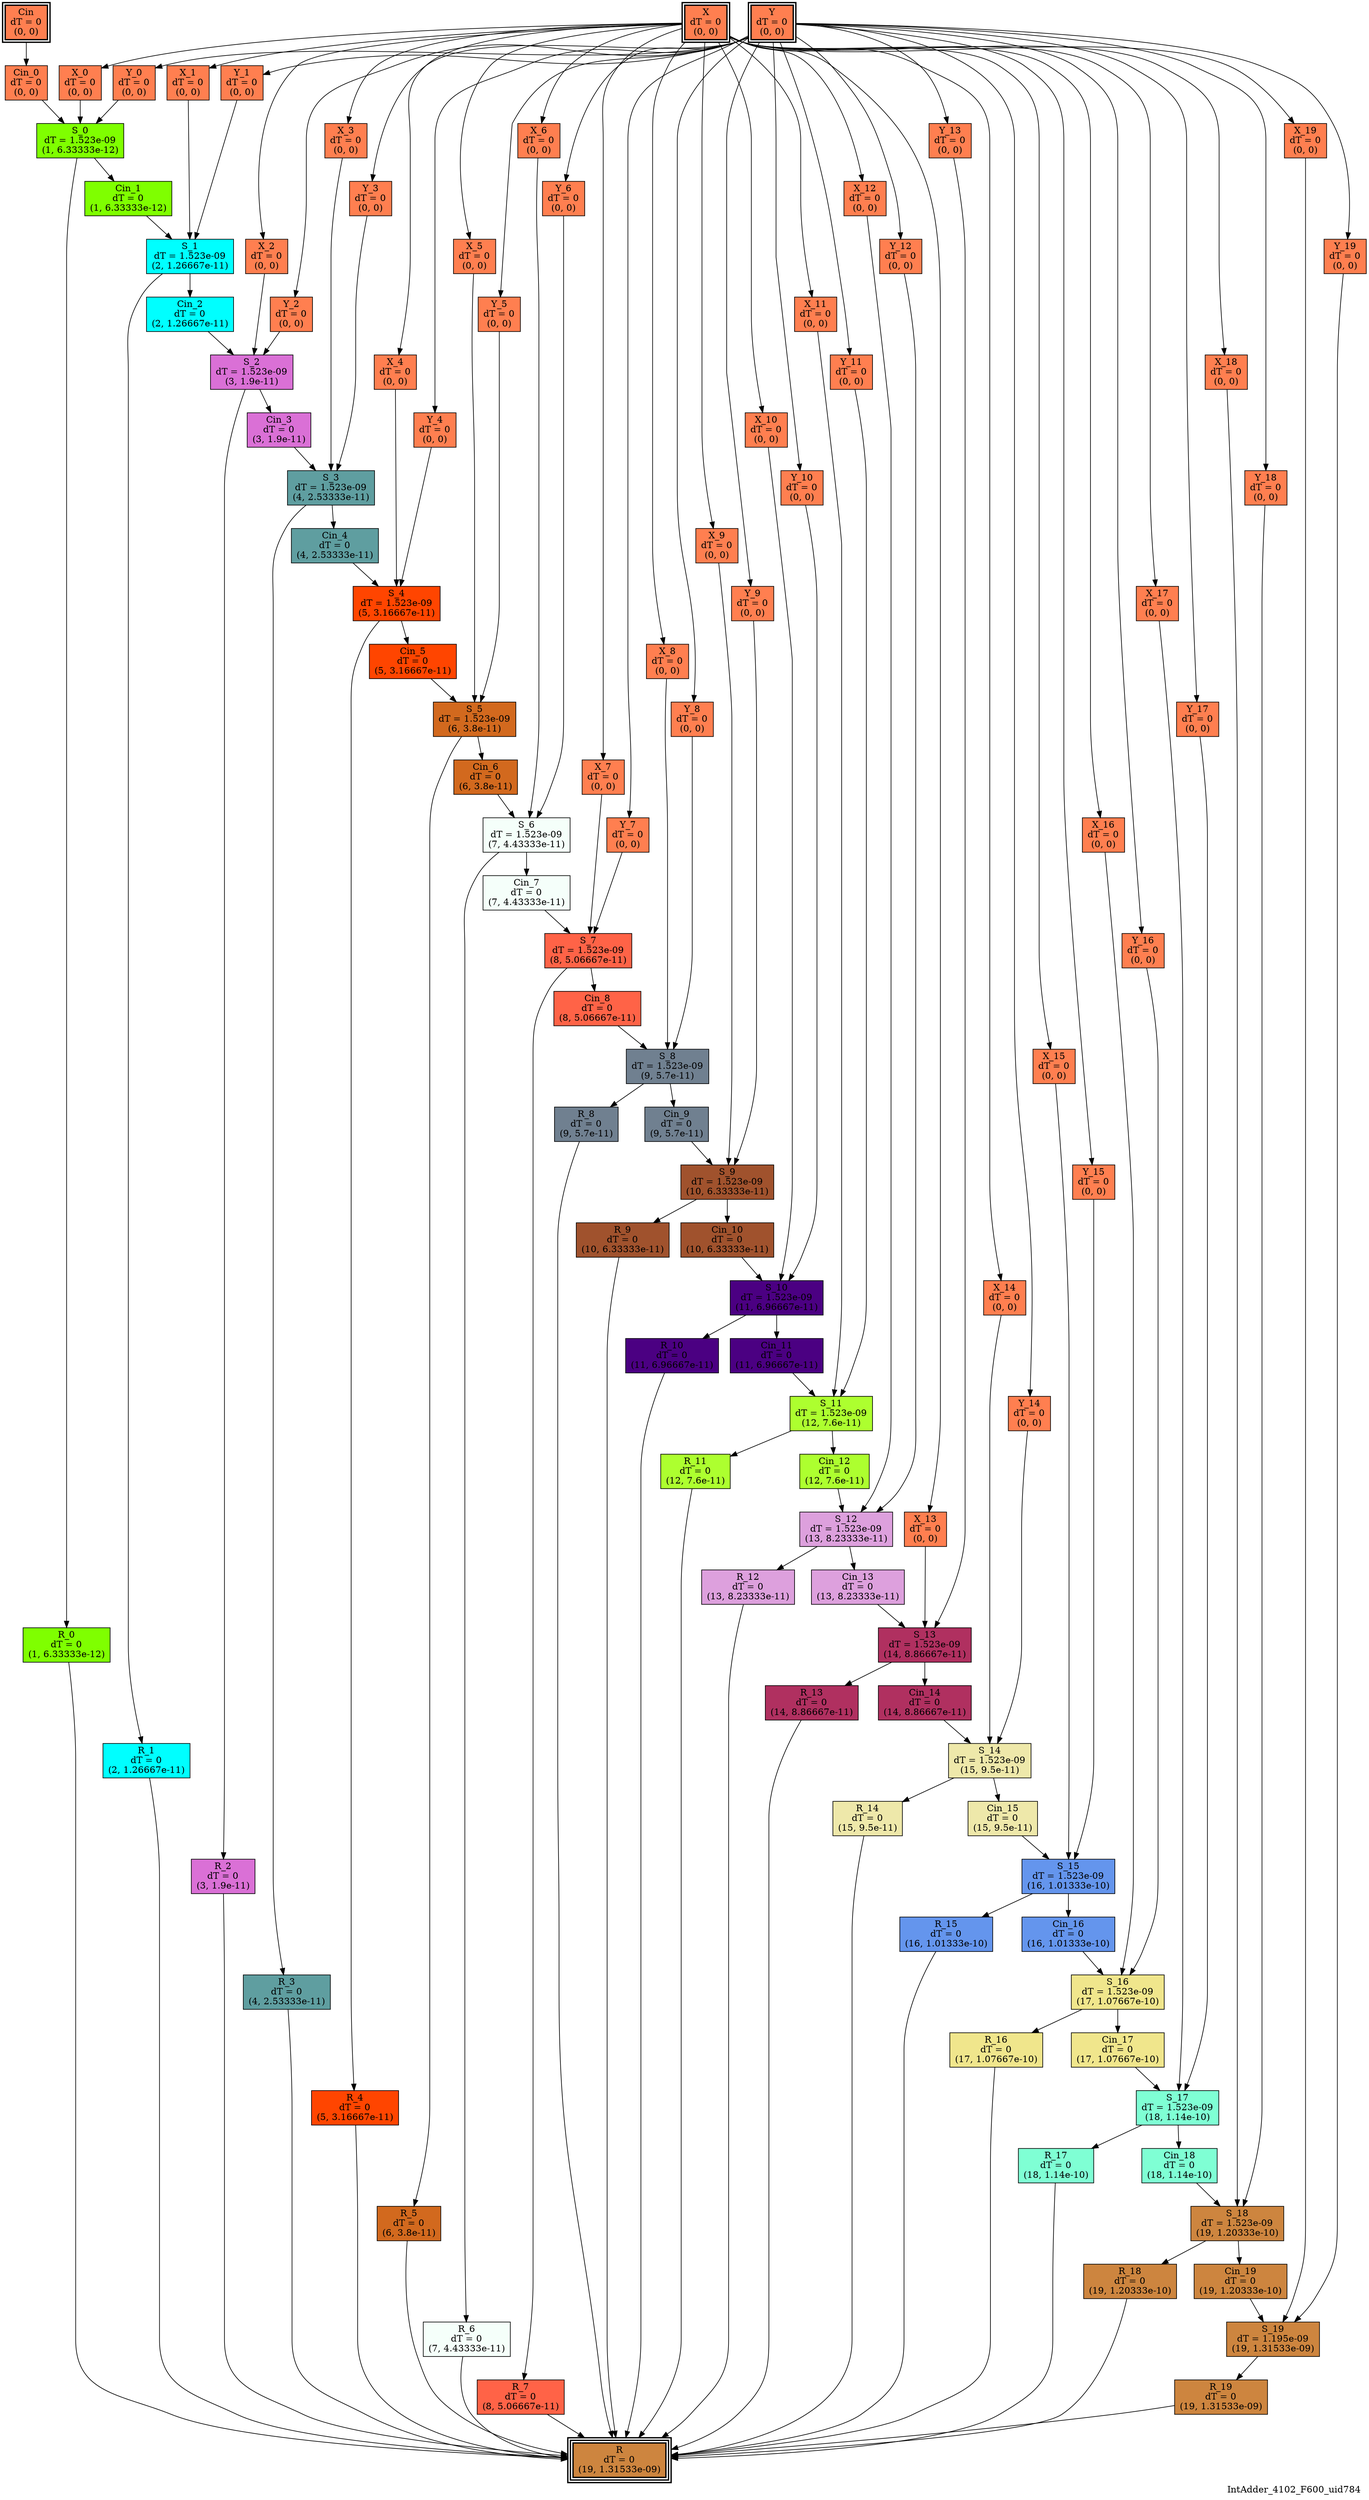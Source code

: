 digraph IntAdder_4102_F600_uid784
{
	//graph drawing options
	label=IntAdder_4102_F600_uid784;
	labelloc=bottom;
	labeljust=right;
	ratio=auto;
	nodesep=0.25;
	ranksep=0.5;

	//input/output signals of operator IntAdder_4102_F600_uid784
	X__IntAdder_4102_F600_uid784 [ label="X\ndT = 0\n(0, 0)", shape=box, color=black, style="bold, filled", fillcolor=coral, peripheries=2 ];
	Y__IntAdder_4102_F600_uid784 [ label="Y\ndT = 0\n(0, 0)", shape=box, color=black, style="bold, filled", fillcolor=coral, peripheries=2 ];
	Cin__IntAdder_4102_F600_uid784 [ label="Cin\ndT = 0\n(0, 0)", shape=box, color=black, style="bold, filled", fillcolor=coral, peripheries=2 ];
	R__IntAdder_4102_F600_uid784 [ label="R\ndT = 0\n(19, 1.31533e-09)", shape=box, color=black, style="bold, filled", fillcolor=peru, peripheries=3 ];
	{rank=same X__IntAdder_4102_F600_uid784, Y__IntAdder_4102_F600_uid784, Cin__IntAdder_4102_F600_uid784};
	{rank=same R__IntAdder_4102_F600_uid784};
	//internal signals of operator IntAdder_4102_F600_uid784
	Cin_0__IntAdder_4102_F600_uid784 [ label="Cin_0\ndT = 0\n(0, 0)", shape=box, color=black, style=filled, fillcolor=coral, peripheries=1 ];
	X_0__IntAdder_4102_F600_uid784 [ label="X_0\ndT = 0\n(0, 0)", shape=box, color=black, style=filled, fillcolor=coral, peripheries=1 ];
	Y_0__IntAdder_4102_F600_uid784 [ label="Y_0\ndT = 0\n(0, 0)", shape=box, color=black, style=filled, fillcolor=coral, peripheries=1 ];
	S_0__IntAdder_4102_F600_uid784 [ label="S_0\ndT = 1.523e-09\n(1, 6.33333e-12)", shape=box, color=black, style=filled, fillcolor=chartreuse, peripheries=1 ];
	R_0__IntAdder_4102_F600_uid784 [ label="R_0\ndT = 0\n(1, 6.33333e-12)", shape=box, color=black, style=filled, fillcolor=chartreuse, peripheries=1 ];
	Cin_1__IntAdder_4102_F600_uid784 [ label="Cin_1\ndT = 0\n(1, 6.33333e-12)", shape=box, color=black, style=filled, fillcolor=chartreuse, peripheries=1 ];
	X_1__IntAdder_4102_F600_uid784 [ label="X_1\ndT = 0\n(0, 0)", shape=box, color=black, style=filled, fillcolor=coral, peripheries=1 ];
	Y_1__IntAdder_4102_F600_uid784 [ label="Y_1\ndT = 0\n(0, 0)", shape=box, color=black, style=filled, fillcolor=coral, peripheries=1 ];
	S_1__IntAdder_4102_F600_uid784 [ label="S_1\ndT = 1.523e-09\n(2, 1.26667e-11)", shape=box, color=black, style=filled, fillcolor=cyan, peripheries=1 ];
	R_1__IntAdder_4102_F600_uid784 [ label="R_1\ndT = 0\n(2, 1.26667e-11)", shape=box, color=black, style=filled, fillcolor=cyan, peripheries=1 ];
	Cin_2__IntAdder_4102_F600_uid784 [ label="Cin_2\ndT = 0\n(2, 1.26667e-11)", shape=box, color=black, style=filled, fillcolor=cyan, peripheries=1 ];
	X_2__IntAdder_4102_F600_uid784 [ label="X_2\ndT = 0\n(0, 0)", shape=box, color=black, style=filled, fillcolor=coral, peripheries=1 ];
	Y_2__IntAdder_4102_F600_uid784 [ label="Y_2\ndT = 0\n(0, 0)", shape=box, color=black, style=filled, fillcolor=coral, peripheries=1 ];
	S_2__IntAdder_4102_F600_uid784 [ label="S_2\ndT = 1.523e-09\n(3, 1.9e-11)", shape=box, color=black, style=filled, fillcolor=orchid, peripheries=1 ];
	R_2__IntAdder_4102_F600_uid784 [ label="R_2\ndT = 0\n(3, 1.9e-11)", shape=box, color=black, style=filled, fillcolor=orchid, peripheries=1 ];
	Cin_3__IntAdder_4102_F600_uid784 [ label="Cin_3\ndT = 0\n(3, 1.9e-11)", shape=box, color=black, style=filled, fillcolor=orchid, peripheries=1 ];
	X_3__IntAdder_4102_F600_uid784 [ label="X_3\ndT = 0\n(0, 0)", shape=box, color=black, style=filled, fillcolor=coral, peripheries=1 ];
	Y_3__IntAdder_4102_F600_uid784 [ label="Y_3\ndT = 0\n(0, 0)", shape=box, color=black, style=filled, fillcolor=coral, peripheries=1 ];
	S_3__IntAdder_4102_F600_uid784 [ label="S_3\ndT = 1.523e-09\n(4, 2.53333e-11)", shape=box, color=black, style=filled, fillcolor=cadetblue, peripheries=1 ];
	R_3__IntAdder_4102_F600_uid784 [ label="R_3\ndT = 0\n(4, 2.53333e-11)", shape=box, color=black, style=filled, fillcolor=cadetblue, peripheries=1 ];
	Cin_4__IntAdder_4102_F600_uid784 [ label="Cin_4\ndT = 0\n(4, 2.53333e-11)", shape=box, color=black, style=filled, fillcolor=cadetblue, peripheries=1 ];
	X_4__IntAdder_4102_F600_uid784 [ label="X_4\ndT = 0\n(0, 0)", shape=box, color=black, style=filled, fillcolor=coral, peripheries=1 ];
	Y_4__IntAdder_4102_F600_uid784 [ label="Y_4\ndT = 0\n(0, 0)", shape=box, color=black, style=filled, fillcolor=coral, peripheries=1 ];
	S_4__IntAdder_4102_F600_uid784 [ label="S_4\ndT = 1.523e-09\n(5, 3.16667e-11)", shape=box, color=black, style=filled, fillcolor=orangered, peripheries=1 ];
	R_4__IntAdder_4102_F600_uid784 [ label="R_4\ndT = 0\n(5, 3.16667e-11)", shape=box, color=black, style=filled, fillcolor=orangered, peripheries=1 ];
	Cin_5__IntAdder_4102_F600_uid784 [ label="Cin_5\ndT = 0\n(5, 3.16667e-11)", shape=box, color=black, style=filled, fillcolor=orangered, peripheries=1 ];
	X_5__IntAdder_4102_F600_uid784 [ label="X_5\ndT = 0\n(0, 0)", shape=box, color=black, style=filled, fillcolor=coral, peripheries=1 ];
	Y_5__IntAdder_4102_F600_uid784 [ label="Y_5\ndT = 0\n(0, 0)", shape=box, color=black, style=filled, fillcolor=coral, peripheries=1 ];
	S_5__IntAdder_4102_F600_uid784 [ label="S_5\ndT = 1.523e-09\n(6, 3.8e-11)", shape=box, color=black, style=filled, fillcolor=chocolate, peripheries=1 ];
	R_5__IntAdder_4102_F600_uid784 [ label="R_5\ndT = 0\n(6, 3.8e-11)", shape=box, color=black, style=filled, fillcolor=chocolate, peripheries=1 ];
	Cin_6__IntAdder_4102_F600_uid784 [ label="Cin_6\ndT = 0\n(6, 3.8e-11)", shape=box, color=black, style=filled, fillcolor=chocolate, peripheries=1 ];
	X_6__IntAdder_4102_F600_uid784 [ label="X_6\ndT = 0\n(0, 0)", shape=box, color=black, style=filled, fillcolor=coral, peripheries=1 ];
	Y_6__IntAdder_4102_F600_uid784 [ label="Y_6\ndT = 0\n(0, 0)", shape=box, color=black, style=filled, fillcolor=coral, peripheries=1 ];
	S_6__IntAdder_4102_F600_uid784 [ label="S_6\ndT = 1.523e-09\n(7, 4.43333e-11)", shape=box, color=black, style=filled, fillcolor=mintcream, peripheries=1 ];
	R_6__IntAdder_4102_F600_uid784 [ label="R_6\ndT = 0\n(7, 4.43333e-11)", shape=box, color=black, style=filled, fillcolor=mintcream, peripheries=1 ];
	Cin_7__IntAdder_4102_F600_uid784 [ label="Cin_7\ndT = 0\n(7, 4.43333e-11)", shape=box, color=black, style=filled, fillcolor=mintcream, peripheries=1 ];
	X_7__IntAdder_4102_F600_uid784 [ label="X_7\ndT = 0\n(0, 0)", shape=box, color=black, style=filled, fillcolor=coral, peripheries=1 ];
	Y_7__IntAdder_4102_F600_uid784 [ label="Y_7\ndT = 0\n(0, 0)", shape=box, color=black, style=filled, fillcolor=coral, peripheries=1 ];
	S_7__IntAdder_4102_F600_uid784 [ label="S_7\ndT = 1.523e-09\n(8, 5.06667e-11)", shape=box, color=black, style=filled, fillcolor=tomato, peripheries=1 ];
	R_7__IntAdder_4102_F600_uid784 [ label="R_7\ndT = 0\n(8, 5.06667e-11)", shape=box, color=black, style=filled, fillcolor=tomato, peripheries=1 ];
	Cin_8__IntAdder_4102_F600_uid784 [ label="Cin_8\ndT = 0\n(8, 5.06667e-11)", shape=box, color=black, style=filled, fillcolor=tomato, peripheries=1 ];
	X_8__IntAdder_4102_F600_uid784 [ label="X_8\ndT = 0\n(0, 0)", shape=box, color=black, style=filled, fillcolor=coral, peripheries=1 ];
	Y_8__IntAdder_4102_F600_uid784 [ label="Y_8\ndT = 0\n(0, 0)", shape=box, color=black, style=filled, fillcolor=coral, peripheries=1 ];
	S_8__IntAdder_4102_F600_uid784 [ label="S_8\ndT = 1.523e-09\n(9, 5.7e-11)", shape=box, color=black, style=filled, fillcolor=slategray, peripheries=1 ];
	R_8__IntAdder_4102_F600_uid784 [ label="R_8\ndT = 0\n(9, 5.7e-11)", shape=box, color=black, style=filled, fillcolor=slategray, peripheries=1 ];
	Cin_9__IntAdder_4102_F600_uid784 [ label="Cin_9\ndT = 0\n(9, 5.7e-11)", shape=box, color=black, style=filled, fillcolor=slategray, peripheries=1 ];
	X_9__IntAdder_4102_F600_uid784 [ label="X_9\ndT = 0\n(0, 0)", shape=box, color=black, style=filled, fillcolor=coral, peripheries=1 ];
	Y_9__IntAdder_4102_F600_uid784 [ label="Y_9\ndT = 0\n(0, 0)", shape=box, color=black, style=filled, fillcolor=coral, peripheries=1 ];
	S_9__IntAdder_4102_F600_uid784 [ label="S_9\ndT = 1.523e-09\n(10, 6.33333e-11)", shape=box, color=black, style=filled, fillcolor=sienna, peripheries=1 ];
	R_9__IntAdder_4102_F600_uid784 [ label="R_9\ndT = 0\n(10, 6.33333e-11)", shape=box, color=black, style=filled, fillcolor=sienna, peripheries=1 ];
	Cin_10__IntAdder_4102_F600_uid784 [ label="Cin_10\ndT = 0\n(10, 6.33333e-11)", shape=box, color=black, style=filled, fillcolor=sienna, peripheries=1 ];
	X_10__IntAdder_4102_F600_uid784 [ label="X_10\ndT = 0\n(0, 0)", shape=box, color=black, style=filled, fillcolor=coral, peripheries=1 ];
	Y_10__IntAdder_4102_F600_uid784 [ label="Y_10\ndT = 0\n(0, 0)", shape=box, color=black, style=filled, fillcolor=coral, peripheries=1 ];
	S_10__IntAdder_4102_F600_uid784 [ label="S_10\ndT = 1.523e-09\n(11, 6.96667e-11)", shape=box, color=black, style=filled, fillcolor=indigo, peripheries=1 ];
	R_10__IntAdder_4102_F600_uid784 [ label="R_10\ndT = 0\n(11, 6.96667e-11)", shape=box, color=black, style=filled, fillcolor=indigo, peripheries=1 ];
	Cin_11__IntAdder_4102_F600_uid784 [ label="Cin_11\ndT = 0\n(11, 6.96667e-11)", shape=box, color=black, style=filled, fillcolor=indigo, peripheries=1 ];
	X_11__IntAdder_4102_F600_uid784 [ label="X_11\ndT = 0\n(0, 0)", shape=box, color=black, style=filled, fillcolor=coral, peripheries=1 ];
	Y_11__IntAdder_4102_F600_uid784 [ label="Y_11\ndT = 0\n(0, 0)", shape=box, color=black, style=filled, fillcolor=coral, peripheries=1 ];
	S_11__IntAdder_4102_F600_uid784 [ label="S_11\ndT = 1.523e-09\n(12, 7.6e-11)", shape=box, color=black, style=filled, fillcolor=greenyellow, peripheries=1 ];
	R_11__IntAdder_4102_F600_uid784 [ label="R_11\ndT = 0\n(12, 7.6e-11)", shape=box, color=black, style=filled, fillcolor=greenyellow, peripheries=1 ];
	Cin_12__IntAdder_4102_F600_uid784 [ label="Cin_12\ndT = 0\n(12, 7.6e-11)", shape=box, color=black, style=filled, fillcolor=greenyellow, peripheries=1 ];
	X_12__IntAdder_4102_F600_uid784 [ label="X_12\ndT = 0\n(0, 0)", shape=box, color=black, style=filled, fillcolor=coral, peripheries=1 ];
	Y_12__IntAdder_4102_F600_uid784 [ label="Y_12\ndT = 0\n(0, 0)", shape=box, color=black, style=filled, fillcolor=coral, peripheries=1 ];
	S_12__IntAdder_4102_F600_uid784 [ label="S_12\ndT = 1.523e-09\n(13, 8.23333e-11)", shape=box, color=black, style=filled, fillcolor=plum, peripheries=1 ];
	R_12__IntAdder_4102_F600_uid784 [ label="R_12\ndT = 0\n(13, 8.23333e-11)", shape=box, color=black, style=filled, fillcolor=plum, peripheries=1 ];
	Cin_13__IntAdder_4102_F600_uid784 [ label="Cin_13\ndT = 0\n(13, 8.23333e-11)", shape=box, color=black, style=filled, fillcolor=plum, peripheries=1 ];
	X_13__IntAdder_4102_F600_uid784 [ label="X_13\ndT = 0\n(0, 0)", shape=box, color=black, style=filled, fillcolor=coral, peripheries=1 ];
	Y_13__IntAdder_4102_F600_uid784 [ label="Y_13\ndT = 0\n(0, 0)", shape=box, color=black, style=filled, fillcolor=coral, peripheries=1 ];
	S_13__IntAdder_4102_F600_uid784 [ label="S_13\ndT = 1.523e-09\n(14, 8.86667e-11)", shape=box, color=black, style=filled, fillcolor=maroon, peripheries=1 ];
	R_13__IntAdder_4102_F600_uid784 [ label="R_13\ndT = 0\n(14, 8.86667e-11)", shape=box, color=black, style=filled, fillcolor=maroon, peripheries=1 ];
	Cin_14__IntAdder_4102_F600_uid784 [ label="Cin_14\ndT = 0\n(14, 8.86667e-11)", shape=box, color=black, style=filled, fillcolor=maroon, peripheries=1 ];
	X_14__IntAdder_4102_F600_uid784 [ label="X_14\ndT = 0\n(0, 0)", shape=box, color=black, style=filled, fillcolor=coral, peripheries=1 ];
	Y_14__IntAdder_4102_F600_uid784 [ label="Y_14\ndT = 0\n(0, 0)", shape=box, color=black, style=filled, fillcolor=coral, peripheries=1 ];
	S_14__IntAdder_4102_F600_uid784 [ label="S_14\ndT = 1.523e-09\n(15, 9.5e-11)", shape=box, color=black, style=filled, fillcolor=palegoldenrod, peripheries=1 ];
	R_14__IntAdder_4102_F600_uid784 [ label="R_14\ndT = 0\n(15, 9.5e-11)", shape=box, color=black, style=filled, fillcolor=palegoldenrod, peripheries=1 ];
	Cin_15__IntAdder_4102_F600_uid784 [ label="Cin_15\ndT = 0\n(15, 9.5e-11)", shape=box, color=black, style=filled, fillcolor=palegoldenrod, peripheries=1 ];
	X_15__IntAdder_4102_F600_uid784 [ label="X_15\ndT = 0\n(0, 0)", shape=box, color=black, style=filled, fillcolor=coral, peripheries=1 ];
	Y_15__IntAdder_4102_F600_uid784 [ label="Y_15\ndT = 0\n(0, 0)", shape=box, color=black, style=filled, fillcolor=coral, peripheries=1 ];
	S_15__IntAdder_4102_F600_uid784 [ label="S_15\ndT = 1.523e-09\n(16, 1.01333e-10)", shape=box, color=black, style=filled, fillcolor=cornflowerblue, peripheries=1 ];
	R_15__IntAdder_4102_F600_uid784 [ label="R_15\ndT = 0\n(16, 1.01333e-10)", shape=box, color=black, style=filled, fillcolor=cornflowerblue, peripheries=1 ];
	Cin_16__IntAdder_4102_F600_uid784 [ label="Cin_16\ndT = 0\n(16, 1.01333e-10)", shape=box, color=black, style=filled, fillcolor=cornflowerblue, peripheries=1 ];
	X_16__IntAdder_4102_F600_uid784 [ label="X_16\ndT = 0\n(0, 0)", shape=box, color=black, style=filled, fillcolor=coral, peripheries=1 ];
	Y_16__IntAdder_4102_F600_uid784 [ label="Y_16\ndT = 0\n(0, 0)", shape=box, color=black, style=filled, fillcolor=coral, peripheries=1 ];
	S_16__IntAdder_4102_F600_uid784 [ label="S_16\ndT = 1.523e-09\n(17, 1.07667e-10)", shape=box, color=black, style=filled, fillcolor=khaki, peripheries=1 ];
	R_16__IntAdder_4102_F600_uid784 [ label="R_16\ndT = 0\n(17, 1.07667e-10)", shape=box, color=black, style=filled, fillcolor=khaki, peripheries=1 ];
	Cin_17__IntAdder_4102_F600_uid784 [ label="Cin_17\ndT = 0\n(17, 1.07667e-10)", shape=box, color=black, style=filled, fillcolor=khaki, peripheries=1 ];
	X_17__IntAdder_4102_F600_uid784 [ label="X_17\ndT = 0\n(0, 0)", shape=box, color=black, style=filled, fillcolor=coral, peripheries=1 ];
	Y_17__IntAdder_4102_F600_uid784 [ label="Y_17\ndT = 0\n(0, 0)", shape=box, color=black, style=filled, fillcolor=coral, peripheries=1 ];
	S_17__IntAdder_4102_F600_uid784 [ label="S_17\ndT = 1.523e-09\n(18, 1.14e-10)", shape=box, color=black, style=filled, fillcolor=aquamarine, peripheries=1 ];
	R_17__IntAdder_4102_F600_uid784 [ label="R_17\ndT = 0\n(18, 1.14e-10)", shape=box, color=black, style=filled, fillcolor=aquamarine, peripheries=1 ];
	Cin_18__IntAdder_4102_F600_uid784 [ label="Cin_18\ndT = 0\n(18, 1.14e-10)", shape=box, color=black, style=filled, fillcolor=aquamarine, peripheries=1 ];
	X_18__IntAdder_4102_F600_uid784 [ label="X_18\ndT = 0\n(0, 0)", shape=box, color=black, style=filled, fillcolor=coral, peripheries=1 ];
	Y_18__IntAdder_4102_F600_uid784 [ label="Y_18\ndT = 0\n(0, 0)", shape=box, color=black, style=filled, fillcolor=coral, peripheries=1 ];
	S_18__IntAdder_4102_F600_uid784 [ label="S_18\ndT = 1.523e-09\n(19, 1.20333e-10)", shape=box, color=black, style=filled, fillcolor=peru, peripheries=1 ];
	R_18__IntAdder_4102_F600_uid784 [ label="R_18\ndT = 0\n(19, 1.20333e-10)", shape=box, color=black, style=filled, fillcolor=peru, peripheries=1 ];
	Cin_19__IntAdder_4102_F600_uid784 [ label="Cin_19\ndT = 0\n(19, 1.20333e-10)", shape=box, color=black, style=filled, fillcolor=peru, peripheries=1 ];
	X_19__IntAdder_4102_F600_uid784 [ label="X_19\ndT = 0\n(0, 0)", shape=box, color=black, style=filled, fillcolor=coral, peripheries=1 ];
	Y_19__IntAdder_4102_F600_uid784 [ label="Y_19\ndT = 0\n(0, 0)", shape=box, color=black, style=filled, fillcolor=coral, peripheries=1 ];
	S_19__IntAdder_4102_F600_uid784 [ label="S_19\ndT = 1.195e-09\n(19, 1.31533e-09)", shape=box, color=black, style=filled, fillcolor=peru, peripheries=1 ];
	R_19__IntAdder_4102_F600_uid784 [ label="R_19\ndT = 0\n(19, 1.31533e-09)", shape=box, color=black, style=filled, fillcolor=peru, peripheries=1 ];

	//subcomponents of operator IntAdder_4102_F600_uid784

	//input and internal signal connections of operator IntAdder_4102_F600_uid784
	X__IntAdder_4102_F600_uid784 -> X_0__IntAdder_4102_F600_uid784 [ arrowhead=normal, arrowsize=1.0, arrowtail=normal, color=black, dir=forward  ];
	X__IntAdder_4102_F600_uid784 -> X_1__IntAdder_4102_F600_uid784 [ arrowhead=normal, arrowsize=1.0, arrowtail=normal, color=black, dir=forward  ];
	X__IntAdder_4102_F600_uid784 -> X_2__IntAdder_4102_F600_uid784 [ arrowhead=normal, arrowsize=1.0, arrowtail=normal, color=black, dir=forward  ];
	X__IntAdder_4102_F600_uid784 -> X_3__IntAdder_4102_F600_uid784 [ arrowhead=normal, arrowsize=1.0, arrowtail=normal, color=black, dir=forward  ];
	X__IntAdder_4102_F600_uid784 -> X_4__IntAdder_4102_F600_uid784 [ arrowhead=normal, arrowsize=1.0, arrowtail=normal, color=black, dir=forward  ];
	X__IntAdder_4102_F600_uid784 -> X_5__IntAdder_4102_F600_uid784 [ arrowhead=normal, arrowsize=1.0, arrowtail=normal, color=black, dir=forward  ];
	X__IntAdder_4102_F600_uid784 -> X_6__IntAdder_4102_F600_uid784 [ arrowhead=normal, arrowsize=1.0, arrowtail=normal, color=black, dir=forward  ];
	X__IntAdder_4102_F600_uid784 -> X_7__IntAdder_4102_F600_uid784 [ arrowhead=normal, arrowsize=1.0, arrowtail=normal, color=black, dir=forward  ];
	X__IntAdder_4102_F600_uid784 -> X_8__IntAdder_4102_F600_uid784 [ arrowhead=normal, arrowsize=1.0, arrowtail=normal, color=black, dir=forward  ];
	X__IntAdder_4102_F600_uid784 -> X_9__IntAdder_4102_F600_uid784 [ arrowhead=normal, arrowsize=1.0, arrowtail=normal, color=black, dir=forward  ];
	X__IntAdder_4102_F600_uid784 -> X_10__IntAdder_4102_F600_uid784 [ arrowhead=normal, arrowsize=1.0, arrowtail=normal, color=black, dir=forward  ];
	X__IntAdder_4102_F600_uid784 -> X_11__IntAdder_4102_F600_uid784 [ arrowhead=normal, arrowsize=1.0, arrowtail=normal, color=black, dir=forward  ];
	X__IntAdder_4102_F600_uid784 -> X_12__IntAdder_4102_F600_uid784 [ arrowhead=normal, arrowsize=1.0, arrowtail=normal, color=black, dir=forward  ];
	X__IntAdder_4102_F600_uid784 -> X_13__IntAdder_4102_F600_uid784 [ arrowhead=normal, arrowsize=1.0, arrowtail=normal, color=black, dir=forward  ];
	X__IntAdder_4102_F600_uid784 -> X_14__IntAdder_4102_F600_uid784 [ arrowhead=normal, arrowsize=1.0, arrowtail=normal, color=black, dir=forward  ];
	X__IntAdder_4102_F600_uid784 -> X_15__IntAdder_4102_F600_uid784 [ arrowhead=normal, arrowsize=1.0, arrowtail=normal, color=black, dir=forward  ];
	X__IntAdder_4102_F600_uid784 -> X_16__IntAdder_4102_F600_uid784 [ arrowhead=normal, arrowsize=1.0, arrowtail=normal, color=black, dir=forward  ];
	X__IntAdder_4102_F600_uid784 -> X_17__IntAdder_4102_F600_uid784 [ arrowhead=normal, arrowsize=1.0, arrowtail=normal, color=black, dir=forward  ];
	X__IntAdder_4102_F600_uid784 -> X_18__IntAdder_4102_F600_uid784 [ arrowhead=normal, arrowsize=1.0, arrowtail=normal, color=black, dir=forward  ];
	X__IntAdder_4102_F600_uid784 -> X_19__IntAdder_4102_F600_uid784 [ arrowhead=normal, arrowsize=1.0, arrowtail=normal, color=black, dir=forward  ];
	Y__IntAdder_4102_F600_uid784 -> Y_0__IntAdder_4102_F600_uid784 [ arrowhead=normal, arrowsize=1.0, arrowtail=normal, color=black, dir=forward  ];
	Y__IntAdder_4102_F600_uid784 -> Y_1__IntAdder_4102_F600_uid784 [ arrowhead=normal, arrowsize=1.0, arrowtail=normal, color=black, dir=forward  ];
	Y__IntAdder_4102_F600_uid784 -> Y_2__IntAdder_4102_F600_uid784 [ arrowhead=normal, arrowsize=1.0, arrowtail=normal, color=black, dir=forward  ];
	Y__IntAdder_4102_F600_uid784 -> Y_3__IntAdder_4102_F600_uid784 [ arrowhead=normal, arrowsize=1.0, arrowtail=normal, color=black, dir=forward  ];
	Y__IntAdder_4102_F600_uid784 -> Y_4__IntAdder_4102_F600_uid784 [ arrowhead=normal, arrowsize=1.0, arrowtail=normal, color=black, dir=forward  ];
	Y__IntAdder_4102_F600_uid784 -> Y_5__IntAdder_4102_F600_uid784 [ arrowhead=normal, arrowsize=1.0, arrowtail=normal, color=black, dir=forward  ];
	Y__IntAdder_4102_F600_uid784 -> Y_6__IntAdder_4102_F600_uid784 [ arrowhead=normal, arrowsize=1.0, arrowtail=normal, color=black, dir=forward  ];
	Y__IntAdder_4102_F600_uid784 -> Y_7__IntAdder_4102_F600_uid784 [ arrowhead=normal, arrowsize=1.0, arrowtail=normal, color=black, dir=forward  ];
	Y__IntAdder_4102_F600_uid784 -> Y_8__IntAdder_4102_F600_uid784 [ arrowhead=normal, arrowsize=1.0, arrowtail=normal, color=black, dir=forward  ];
	Y__IntAdder_4102_F600_uid784 -> Y_9__IntAdder_4102_F600_uid784 [ arrowhead=normal, arrowsize=1.0, arrowtail=normal, color=black, dir=forward  ];
	Y__IntAdder_4102_F600_uid784 -> Y_10__IntAdder_4102_F600_uid784 [ arrowhead=normal, arrowsize=1.0, arrowtail=normal, color=black, dir=forward  ];
	Y__IntAdder_4102_F600_uid784 -> Y_11__IntAdder_4102_F600_uid784 [ arrowhead=normal, arrowsize=1.0, arrowtail=normal, color=black, dir=forward  ];
	Y__IntAdder_4102_F600_uid784 -> Y_12__IntAdder_4102_F600_uid784 [ arrowhead=normal, arrowsize=1.0, arrowtail=normal, color=black, dir=forward  ];
	Y__IntAdder_4102_F600_uid784 -> Y_13__IntAdder_4102_F600_uid784 [ arrowhead=normal, arrowsize=1.0, arrowtail=normal, color=black, dir=forward  ];
	Y__IntAdder_4102_F600_uid784 -> Y_14__IntAdder_4102_F600_uid784 [ arrowhead=normal, arrowsize=1.0, arrowtail=normal, color=black, dir=forward  ];
	Y__IntAdder_4102_F600_uid784 -> Y_15__IntAdder_4102_F600_uid784 [ arrowhead=normal, arrowsize=1.0, arrowtail=normal, color=black, dir=forward  ];
	Y__IntAdder_4102_F600_uid784 -> Y_16__IntAdder_4102_F600_uid784 [ arrowhead=normal, arrowsize=1.0, arrowtail=normal, color=black, dir=forward  ];
	Y__IntAdder_4102_F600_uid784 -> Y_17__IntAdder_4102_F600_uid784 [ arrowhead=normal, arrowsize=1.0, arrowtail=normal, color=black, dir=forward  ];
	Y__IntAdder_4102_F600_uid784 -> Y_18__IntAdder_4102_F600_uid784 [ arrowhead=normal, arrowsize=1.0, arrowtail=normal, color=black, dir=forward  ];
	Y__IntAdder_4102_F600_uid784 -> Y_19__IntAdder_4102_F600_uid784 [ arrowhead=normal, arrowsize=1.0, arrowtail=normal, color=black, dir=forward  ];
	Cin__IntAdder_4102_F600_uid784 -> Cin_0__IntAdder_4102_F600_uid784 [ arrowhead=normal, arrowsize=1.0, arrowtail=normal, color=black, dir=forward  ];
	Cin_0__IntAdder_4102_F600_uid784 -> S_0__IntAdder_4102_F600_uid784 [ arrowhead=normal, arrowsize=1.0, arrowtail=normal, color=black, dir=forward  ];
	X_0__IntAdder_4102_F600_uid784 -> S_0__IntAdder_4102_F600_uid784 [ arrowhead=normal, arrowsize=1.0, arrowtail=normal, color=black, dir=forward  ];
	Y_0__IntAdder_4102_F600_uid784 -> S_0__IntAdder_4102_F600_uid784 [ arrowhead=normal, arrowsize=1.0, arrowtail=normal, color=black, dir=forward  ];
	S_0__IntAdder_4102_F600_uid784 -> R_0__IntAdder_4102_F600_uid784 [ arrowhead=normal, arrowsize=1.0, arrowtail=normal, color=black, dir=forward  ];
	S_0__IntAdder_4102_F600_uid784 -> Cin_1__IntAdder_4102_F600_uid784 [ arrowhead=normal, arrowsize=1.0, arrowtail=normal, color=black, dir=forward  ];
	R_0__IntAdder_4102_F600_uid784 -> R__IntAdder_4102_F600_uid784 [ arrowhead=normal, arrowsize=1.0, arrowtail=normal, color=black, dir=forward  ];
	Cin_1__IntAdder_4102_F600_uid784 -> S_1__IntAdder_4102_F600_uid784 [ arrowhead=normal, arrowsize=1.0, arrowtail=normal, color=black, dir=forward  ];
	X_1__IntAdder_4102_F600_uid784 -> S_1__IntAdder_4102_F600_uid784 [ arrowhead=normal, arrowsize=1.0, arrowtail=normal, color=black, dir=forward  ];
	Y_1__IntAdder_4102_F600_uid784 -> S_1__IntAdder_4102_F600_uid784 [ arrowhead=normal, arrowsize=1.0, arrowtail=normal, color=black, dir=forward  ];
	S_1__IntAdder_4102_F600_uid784 -> R_1__IntAdder_4102_F600_uid784 [ arrowhead=normal, arrowsize=1.0, arrowtail=normal, color=black, dir=forward  ];
	S_1__IntAdder_4102_F600_uid784 -> Cin_2__IntAdder_4102_F600_uid784 [ arrowhead=normal, arrowsize=1.0, arrowtail=normal, color=black, dir=forward  ];
	R_1__IntAdder_4102_F600_uid784 -> R__IntAdder_4102_F600_uid784 [ arrowhead=normal, arrowsize=1.0, arrowtail=normal, color=black, dir=forward  ];
	Cin_2__IntAdder_4102_F600_uid784 -> S_2__IntAdder_4102_F600_uid784 [ arrowhead=normal, arrowsize=1.0, arrowtail=normal, color=black, dir=forward  ];
	X_2__IntAdder_4102_F600_uid784 -> S_2__IntAdder_4102_F600_uid784 [ arrowhead=normal, arrowsize=1.0, arrowtail=normal, color=black, dir=forward  ];
	Y_2__IntAdder_4102_F600_uid784 -> S_2__IntAdder_4102_F600_uid784 [ arrowhead=normal, arrowsize=1.0, arrowtail=normal, color=black, dir=forward  ];
	S_2__IntAdder_4102_F600_uid784 -> R_2__IntAdder_4102_F600_uid784 [ arrowhead=normal, arrowsize=1.0, arrowtail=normal, color=black, dir=forward  ];
	S_2__IntAdder_4102_F600_uid784 -> Cin_3__IntAdder_4102_F600_uid784 [ arrowhead=normal, arrowsize=1.0, arrowtail=normal, color=black, dir=forward  ];
	R_2__IntAdder_4102_F600_uid784 -> R__IntAdder_4102_F600_uid784 [ arrowhead=normal, arrowsize=1.0, arrowtail=normal, color=black, dir=forward  ];
	Cin_3__IntAdder_4102_F600_uid784 -> S_3__IntAdder_4102_F600_uid784 [ arrowhead=normal, arrowsize=1.0, arrowtail=normal, color=black, dir=forward  ];
	X_3__IntAdder_4102_F600_uid784 -> S_3__IntAdder_4102_F600_uid784 [ arrowhead=normal, arrowsize=1.0, arrowtail=normal, color=black, dir=forward  ];
	Y_3__IntAdder_4102_F600_uid784 -> S_3__IntAdder_4102_F600_uid784 [ arrowhead=normal, arrowsize=1.0, arrowtail=normal, color=black, dir=forward  ];
	S_3__IntAdder_4102_F600_uid784 -> R_3__IntAdder_4102_F600_uid784 [ arrowhead=normal, arrowsize=1.0, arrowtail=normal, color=black, dir=forward  ];
	S_3__IntAdder_4102_F600_uid784 -> Cin_4__IntAdder_4102_F600_uid784 [ arrowhead=normal, arrowsize=1.0, arrowtail=normal, color=black, dir=forward  ];
	R_3__IntAdder_4102_F600_uid784 -> R__IntAdder_4102_F600_uid784 [ arrowhead=normal, arrowsize=1.0, arrowtail=normal, color=black, dir=forward  ];
	Cin_4__IntAdder_4102_F600_uid784 -> S_4__IntAdder_4102_F600_uid784 [ arrowhead=normal, arrowsize=1.0, arrowtail=normal, color=black, dir=forward  ];
	X_4__IntAdder_4102_F600_uid784 -> S_4__IntAdder_4102_F600_uid784 [ arrowhead=normal, arrowsize=1.0, arrowtail=normal, color=black, dir=forward  ];
	Y_4__IntAdder_4102_F600_uid784 -> S_4__IntAdder_4102_F600_uid784 [ arrowhead=normal, arrowsize=1.0, arrowtail=normal, color=black, dir=forward  ];
	S_4__IntAdder_4102_F600_uid784 -> R_4__IntAdder_4102_F600_uid784 [ arrowhead=normal, arrowsize=1.0, arrowtail=normal, color=black, dir=forward  ];
	S_4__IntAdder_4102_F600_uid784 -> Cin_5__IntAdder_4102_F600_uid784 [ arrowhead=normal, arrowsize=1.0, arrowtail=normal, color=black, dir=forward  ];
	R_4__IntAdder_4102_F600_uid784 -> R__IntAdder_4102_F600_uid784 [ arrowhead=normal, arrowsize=1.0, arrowtail=normal, color=black, dir=forward  ];
	Cin_5__IntAdder_4102_F600_uid784 -> S_5__IntAdder_4102_F600_uid784 [ arrowhead=normal, arrowsize=1.0, arrowtail=normal, color=black, dir=forward  ];
	X_5__IntAdder_4102_F600_uid784 -> S_5__IntAdder_4102_F600_uid784 [ arrowhead=normal, arrowsize=1.0, arrowtail=normal, color=black, dir=forward  ];
	Y_5__IntAdder_4102_F600_uid784 -> S_5__IntAdder_4102_F600_uid784 [ arrowhead=normal, arrowsize=1.0, arrowtail=normal, color=black, dir=forward  ];
	S_5__IntAdder_4102_F600_uid784 -> R_5__IntAdder_4102_F600_uid784 [ arrowhead=normal, arrowsize=1.0, arrowtail=normal, color=black, dir=forward  ];
	S_5__IntAdder_4102_F600_uid784 -> Cin_6__IntAdder_4102_F600_uid784 [ arrowhead=normal, arrowsize=1.0, arrowtail=normal, color=black, dir=forward  ];
	R_5__IntAdder_4102_F600_uid784 -> R__IntAdder_4102_F600_uid784 [ arrowhead=normal, arrowsize=1.0, arrowtail=normal, color=black, dir=forward  ];
	Cin_6__IntAdder_4102_F600_uid784 -> S_6__IntAdder_4102_F600_uid784 [ arrowhead=normal, arrowsize=1.0, arrowtail=normal, color=black, dir=forward  ];
	X_6__IntAdder_4102_F600_uid784 -> S_6__IntAdder_4102_F600_uid784 [ arrowhead=normal, arrowsize=1.0, arrowtail=normal, color=black, dir=forward  ];
	Y_6__IntAdder_4102_F600_uid784 -> S_6__IntAdder_4102_F600_uid784 [ arrowhead=normal, arrowsize=1.0, arrowtail=normal, color=black, dir=forward  ];
	S_6__IntAdder_4102_F600_uid784 -> R_6__IntAdder_4102_F600_uid784 [ arrowhead=normal, arrowsize=1.0, arrowtail=normal, color=black, dir=forward  ];
	S_6__IntAdder_4102_F600_uid784 -> Cin_7__IntAdder_4102_F600_uid784 [ arrowhead=normal, arrowsize=1.0, arrowtail=normal, color=black, dir=forward  ];
	R_6__IntAdder_4102_F600_uid784 -> R__IntAdder_4102_F600_uid784 [ arrowhead=normal, arrowsize=1.0, arrowtail=normal, color=black, dir=forward  ];
	Cin_7__IntAdder_4102_F600_uid784 -> S_7__IntAdder_4102_F600_uid784 [ arrowhead=normal, arrowsize=1.0, arrowtail=normal, color=black, dir=forward  ];
	X_7__IntAdder_4102_F600_uid784 -> S_7__IntAdder_4102_F600_uid784 [ arrowhead=normal, arrowsize=1.0, arrowtail=normal, color=black, dir=forward  ];
	Y_7__IntAdder_4102_F600_uid784 -> S_7__IntAdder_4102_F600_uid784 [ arrowhead=normal, arrowsize=1.0, arrowtail=normal, color=black, dir=forward  ];
	S_7__IntAdder_4102_F600_uid784 -> R_7__IntAdder_4102_F600_uid784 [ arrowhead=normal, arrowsize=1.0, arrowtail=normal, color=black, dir=forward  ];
	S_7__IntAdder_4102_F600_uid784 -> Cin_8__IntAdder_4102_F600_uid784 [ arrowhead=normal, arrowsize=1.0, arrowtail=normal, color=black, dir=forward  ];
	R_7__IntAdder_4102_F600_uid784 -> R__IntAdder_4102_F600_uid784 [ arrowhead=normal, arrowsize=1.0, arrowtail=normal, color=black, dir=forward  ];
	Cin_8__IntAdder_4102_F600_uid784 -> S_8__IntAdder_4102_F600_uid784 [ arrowhead=normal, arrowsize=1.0, arrowtail=normal, color=black, dir=forward  ];
	X_8__IntAdder_4102_F600_uid784 -> S_8__IntAdder_4102_F600_uid784 [ arrowhead=normal, arrowsize=1.0, arrowtail=normal, color=black, dir=forward  ];
	Y_8__IntAdder_4102_F600_uid784 -> S_8__IntAdder_4102_F600_uid784 [ arrowhead=normal, arrowsize=1.0, arrowtail=normal, color=black, dir=forward  ];
	S_8__IntAdder_4102_F600_uid784 -> R_8__IntAdder_4102_F600_uid784 [ arrowhead=normal, arrowsize=1.0, arrowtail=normal, color=black, dir=forward  ];
	S_8__IntAdder_4102_F600_uid784 -> Cin_9__IntAdder_4102_F600_uid784 [ arrowhead=normal, arrowsize=1.0, arrowtail=normal, color=black, dir=forward  ];
	R_8__IntAdder_4102_F600_uid784 -> R__IntAdder_4102_F600_uid784 [ arrowhead=normal, arrowsize=1.0, arrowtail=normal, color=black, dir=forward  ];
	Cin_9__IntAdder_4102_F600_uid784 -> S_9__IntAdder_4102_F600_uid784 [ arrowhead=normal, arrowsize=1.0, arrowtail=normal, color=black, dir=forward  ];
	X_9__IntAdder_4102_F600_uid784 -> S_9__IntAdder_4102_F600_uid784 [ arrowhead=normal, arrowsize=1.0, arrowtail=normal, color=black, dir=forward  ];
	Y_9__IntAdder_4102_F600_uid784 -> S_9__IntAdder_4102_F600_uid784 [ arrowhead=normal, arrowsize=1.0, arrowtail=normal, color=black, dir=forward  ];
	S_9__IntAdder_4102_F600_uid784 -> R_9__IntAdder_4102_F600_uid784 [ arrowhead=normal, arrowsize=1.0, arrowtail=normal, color=black, dir=forward  ];
	S_9__IntAdder_4102_F600_uid784 -> Cin_10__IntAdder_4102_F600_uid784 [ arrowhead=normal, arrowsize=1.0, arrowtail=normal, color=black, dir=forward  ];
	R_9__IntAdder_4102_F600_uid784 -> R__IntAdder_4102_F600_uid784 [ arrowhead=normal, arrowsize=1.0, arrowtail=normal, color=black, dir=forward  ];
	Cin_10__IntAdder_4102_F600_uid784 -> S_10__IntAdder_4102_F600_uid784 [ arrowhead=normal, arrowsize=1.0, arrowtail=normal, color=black, dir=forward  ];
	X_10__IntAdder_4102_F600_uid784 -> S_10__IntAdder_4102_F600_uid784 [ arrowhead=normal, arrowsize=1.0, arrowtail=normal, color=black, dir=forward  ];
	Y_10__IntAdder_4102_F600_uid784 -> S_10__IntAdder_4102_F600_uid784 [ arrowhead=normal, arrowsize=1.0, arrowtail=normal, color=black, dir=forward  ];
	S_10__IntAdder_4102_F600_uid784 -> R_10__IntAdder_4102_F600_uid784 [ arrowhead=normal, arrowsize=1.0, arrowtail=normal, color=black, dir=forward  ];
	S_10__IntAdder_4102_F600_uid784 -> Cin_11__IntAdder_4102_F600_uid784 [ arrowhead=normal, arrowsize=1.0, arrowtail=normal, color=black, dir=forward  ];
	R_10__IntAdder_4102_F600_uid784 -> R__IntAdder_4102_F600_uid784 [ arrowhead=normal, arrowsize=1.0, arrowtail=normal, color=black, dir=forward  ];
	Cin_11__IntAdder_4102_F600_uid784 -> S_11__IntAdder_4102_F600_uid784 [ arrowhead=normal, arrowsize=1.0, arrowtail=normal, color=black, dir=forward  ];
	X_11__IntAdder_4102_F600_uid784 -> S_11__IntAdder_4102_F600_uid784 [ arrowhead=normal, arrowsize=1.0, arrowtail=normal, color=black, dir=forward  ];
	Y_11__IntAdder_4102_F600_uid784 -> S_11__IntAdder_4102_F600_uid784 [ arrowhead=normal, arrowsize=1.0, arrowtail=normal, color=black, dir=forward  ];
	S_11__IntAdder_4102_F600_uid784 -> R_11__IntAdder_4102_F600_uid784 [ arrowhead=normal, arrowsize=1.0, arrowtail=normal, color=black, dir=forward  ];
	S_11__IntAdder_4102_F600_uid784 -> Cin_12__IntAdder_4102_F600_uid784 [ arrowhead=normal, arrowsize=1.0, arrowtail=normal, color=black, dir=forward  ];
	R_11__IntAdder_4102_F600_uid784 -> R__IntAdder_4102_F600_uid784 [ arrowhead=normal, arrowsize=1.0, arrowtail=normal, color=black, dir=forward  ];
	Cin_12__IntAdder_4102_F600_uid784 -> S_12__IntAdder_4102_F600_uid784 [ arrowhead=normal, arrowsize=1.0, arrowtail=normal, color=black, dir=forward  ];
	X_12__IntAdder_4102_F600_uid784 -> S_12__IntAdder_4102_F600_uid784 [ arrowhead=normal, arrowsize=1.0, arrowtail=normal, color=black, dir=forward  ];
	Y_12__IntAdder_4102_F600_uid784 -> S_12__IntAdder_4102_F600_uid784 [ arrowhead=normal, arrowsize=1.0, arrowtail=normal, color=black, dir=forward  ];
	S_12__IntAdder_4102_F600_uid784 -> R_12__IntAdder_4102_F600_uid784 [ arrowhead=normal, arrowsize=1.0, arrowtail=normal, color=black, dir=forward  ];
	S_12__IntAdder_4102_F600_uid784 -> Cin_13__IntAdder_4102_F600_uid784 [ arrowhead=normal, arrowsize=1.0, arrowtail=normal, color=black, dir=forward  ];
	R_12__IntAdder_4102_F600_uid784 -> R__IntAdder_4102_F600_uid784 [ arrowhead=normal, arrowsize=1.0, arrowtail=normal, color=black, dir=forward  ];
	Cin_13__IntAdder_4102_F600_uid784 -> S_13__IntAdder_4102_F600_uid784 [ arrowhead=normal, arrowsize=1.0, arrowtail=normal, color=black, dir=forward  ];
	X_13__IntAdder_4102_F600_uid784 -> S_13__IntAdder_4102_F600_uid784 [ arrowhead=normal, arrowsize=1.0, arrowtail=normal, color=black, dir=forward  ];
	Y_13__IntAdder_4102_F600_uid784 -> S_13__IntAdder_4102_F600_uid784 [ arrowhead=normal, arrowsize=1.0, arrowtail=normal, color=black, dir=forward  ];
	S_13__IntAdder_4102_F600_uid784 -> R_13__IntAdder_4102_F600_uid784 [ arrowhead=normal, arrowsize=1.0, arrowtail=normal, color=black, dir=forward  ];
	S_13__IntAdder_4102_F600_uid784 -> Cin_14__IntAdder_4102_F600_uid784 [ arrowhead=normal, arrowsize=1.0, arrowtail=normal, color=black, dir=forward  ];
	R_13__IntAdder_4102_F600_uid784 -> R__IntAdder_4102_F600_uid784 [ arrowhead=normal, arrowsize=1.0, arrowtail=normal, color=black, dir=forward  ];
	Cin_14__IntAdder_4102_F600_uid784 -> S_14__IntAdder_4102_F600_uid784 [ arrowhead=normal, arrowsize=1.0, arrowtail=normal, color=black, dir=forward  ];
	X_14__IntAdder_4102_F600_uid784 -> S_14__IntAdder_4102_F600_uid784 [ arrowhead=normal, arrowsize=1.0, arrowtail=normal, color=black, dir=forward  ];
	Y_14__IntAdder_4102_F600_uid784 -> S_14__IntAdder_4102_F600_uid784 [ arrowhead=normal, arrowsize=1.0, arrowtail=normal, color=black, dir=forward  ];
	S_14__IntAdder_4102_F600_uid784 -> R_14__IntAdder_4102_F600_uid784 [ arrowhead=normal, arrowsize=1.0, arrowtail=normal, color=black, dir=forward  ];
	S_14__IntAdder_4102_F600_uid784 -> Cin_15__IntAdder_4102_F600_uid784 [ arrowhead=normal, arrowsize=1.0, arrowtail=normal, color=black, dir=forward  ];
	R_14__IntAdder_4102_F600_uid784 -> R__IntAdder_4102_F600_uid784 [ arrowhead=normal, arrowsize=1.0, arrowtail=normal, color=black, dir=forward  ];
	Cin_15__IntAdder_4102_F600_uid784 -> S_15__IntAdder_4102_F600_uid784 [ arrowhead=normal, arrowsize=1.0, arrowtail=normal, color=black, dir=forward  ];
	X_15__IntAdder_4102_F600_uid784 -> S_15__IntAdder_4102_F600_uid784 [ arrowhead=normal, arrowsize=1.0, arrowtail=normal, color=black, dir=forward  ];
	Y_15__IntAdder_4102_F600_uid784 -> S_15__IntAdder_4102_F600_uid784 [ arrowhead=normal, arrowsize=1.0, arrowtail=normal, color=black, dir=forward  ];
	S_15__IntAdder_4102_F600_uid784 -> R_15__IntAdder_4102_F600_uid784 [ arrowhead=normal, arrowsize=1.0, arrowtail=normal, color=black, dir=forward  ];
	S_15__IntAdder_4102_F600_uid784 -> Cin_16__IntAdder_4102_F600_uid784 [ arrowhead=normal, arrowsize=1.0, arrowtail=normal, color=black, dir=forward  ];
	R_15__IntAdder_4102_F600_uid784 -> R__IntAdder_4102_F600_uid784 [ arrowhead=normal, arrowsize=1.0, arrowtail=normal, color=black, dir=forward  ];
	Cin_16__IntAdder_4102_F600_uid784 -> S_16__IntAdder_4102_F600_uid784 [ arrowhead=normal, arrowsize=1.0, arrowtail=normal, color=black, dir=forward  ];
	X_16__IntAdder_4102_F600_uid784 -> S_16__IntAdder_4102_F600_uid784 [ arrowhead=normal, arrowsize=1.0, arrowtail=normal, color=black, dir=forward  ];
	Y_16__IntAdder_4102_F600_uid784 -> S_16__IntAdder_4102_F600_uid784 [ arrowhead=normal, arrowsize=1.0, arrowtail=normal, color=black, dir=forward  ];
	S_16__IntAdder_4102_F600_uid784 -> R_16__IntAdder_4102_F600_uid784 [ arrowhead=normal, arrowsize=1.0, arrowtail=normal, color=black, dir=forward  ];
	S_16__IntAdder_4102_F600_uid784 -> Cin_17__IntAdder_4102_F600_uid784 [ arrowhead=normal, arrowsize=1.0, arrowtail=normal, color=black, dir=forward  ];
	R_16__IntAdder_4102_F600_uid784 -> R__IntAdder_4102_F600_uid784 [ arrowhead=normal, arrowsize=1.0, arrowtail=normal, color=black, dir=forward  ];
	Cin_17__IntAdder_4102_F600_uid784 -> S_17__IntAdder_4102_F600_uid784 [ arrowhead=normal, arrowsize=1.0, arrowtail=normal, color=black, dir=forward  ];
	X_17__IntAdder_4102_F600_uid784 -> S_17__IntAdder_4102_F600_uid784 [ arrowhead=normal, arrowsize=1.0, arrowtail=normal, color=black, dir=forward  ];
	Y_17__IntAdder_4102_F600_uid784 -> S_17__IntAdder_4102_F600_uid784 [ arrowhead=normal, arrowsize=1.0, arrowtail=normal, color=black, dir=forward  ];
	S_17__IntAdder_4102_F600_uid784 -> R_17__IntAdder_4102_F600_uid784 [ arrowhead=normal, arrowsize=1.0, arrowtail=normal, color=black, dir=forward  ];
	S_17__IntAdder_4102_F600_uid784 -> Cin_18__IntAdder_4102_F600_uid784 [ arrowhead=normal, arrowsize=1.0, arrowtail=normal, color=black, dir=forward  ];
	R_17__IntAdder_4102_F600_uid784 -> R__IntAdder_4102_F600_uid784 [ arrowhead=normal, arrowsize=1.0, arrowtail=normal, color=black, dir=forward  ];
	Cin_18__IntAdder_4102_F600_uid784 -> S_18__IntAdder_4102_F600_uid784 [ arrowhead=normal, arrowsize=1.0, arrowtail=normal, color=black, dir=forward  ];
	X_18__IntAdder_4102_F600_uid784 -> S_18__IntAdder_4102_F600_uid784 [ arrowhead=normal, arrowsize=1.0, arrowtail=normal, color=black, dir=forward  ];
	Y_18__IntAdder_4102_F600_uid784 -> S_18__IntAdder_4102_F600_uid784 [ arrowhead=normal, arrowsize=1.0, arrowtail=normal, color=black, dir=forward  ];
	S_18__IntAdder_4102_F600_uid784 -> R_18__IntAdder_4102_F600_uid784 [ arrowhead=normal, arrowsize=1.0, arrowtail=normal, color=black, dir=forward  ];
	S_18__IntAdder_4102_F600_uid784 -> Cin_19__IntAdder_4102_F600_uid784 [ arrowhead=normal, arrowsize=1.0, arrowtail=normal, color=black, dir=forward  ];
	R_18__IntAdder_4102_F600_uid784 -> R__IntAdder_4102_F600_uid784 [ arrowhead=normal, arrowsize=1.0, arrowtail=normal, color=black, dir=forward  ];
	Cin_19__IntAdder_4102_F600_uid784 -> S_19__IntAdder_4102_F600_uid784 [ arrowhead=normal, arrowsize=1.0, arrowtail=normal, color=black, dir=forward  ];
	X_19__IntAdder_4102_F600_uid784 -> S_19__IntAdder_4102_F600_uid784 [ arrowhead=normal, arrowsize=1.0, arrowtail=normal, color=black, dir=forward  ];
	Y_19__IntAdder_4102_F600_uid784 -> S_19__IntAdder_4102_F600_uid784 [ arrowhead=normal, arrowsize=1.0, arrowtail=normal, color=black, dir=forward  ];
	S_19__IntAdder_4102_F600_uid784 -> R_19__IntAdder_4102_F600_uid784 [ arrowhead=normal, arrowsize=1.0, arrowtail=normal, color=black, dir=forward  ];
	R_19__IntAdder_4102_F600_uid784 -> R__IntAdder_4102_F600_uid784 [ arrowhead=normal, arrowsize=1.0, arrowtail=normal, color=black, dir=forward  ];
}

